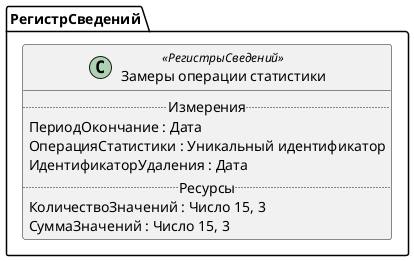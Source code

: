 ﻿@startuml ЗамерыОперацииСтатистики
'!include templates.wsd
'..\include templates.wsd
class РегистрСведений.ЗамерыОперацииСтатистики as "Замеры операции статистики" <<РегистрыСведений>>
{
..Измерения..
ПериодОкончание : Дата
ОперацияСтатистики : Уникальный идентификатор
ИдентификаторУдаления : Дата
..Ресурсы..
КоличествоЗначений : Число 15, 3
СуммаЗначений : Число 15, 3
}
@enduml
